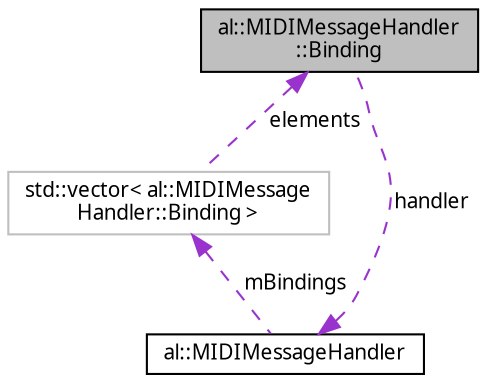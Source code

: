 digraph "al::MIDIMessageHandler::Binding"
{
 // LATEX_PDF_SIZE
  bgcolor="transparent";
  edge [fontname="FreeSans.ttf",fontsize="10",labelfontname="FreeSans.ttf",labelfontsize="10"];
  node [fontname="FreeSans.ttf",fontsize="10",shape=record];
  Node1 [label="al::MIDIMessageHandler\l::Binding",height=0.2,width=0.4,color="black", fillcolor="grey75", style="filled", fontcolor="black",tooltip=" "];
  Node2 -> Node1 [dir="back",color="darkorchid3",fontsize="10",style="dashed",label=" handler" ,fontname="FreeSans.ttf"];
  Node2 [label="al::MIDIMessageHandler",height=0.2,width=0.4,color="black",URL="$classal_1_1_m_i_d_i_message_handler.html",tooltip=" "];
  Node3 -> Node2 [dir="back",color="darkorchid3",fontsize="10",style="dashed",label=" mBindings" ,fontname="FreeSans.ttf"];
  Node3 [label="std::vector\< al::MIDIMessage\lHandler::Binding \>",height=0.2,width=0.4,color="grey75",tooltip=" "];
  Node1 -> Node3 [dir="back",color="darkorchid3",fontsize="10",style="dashed",label=" elements" ,fontname="FreeSans.ttf"];
}
